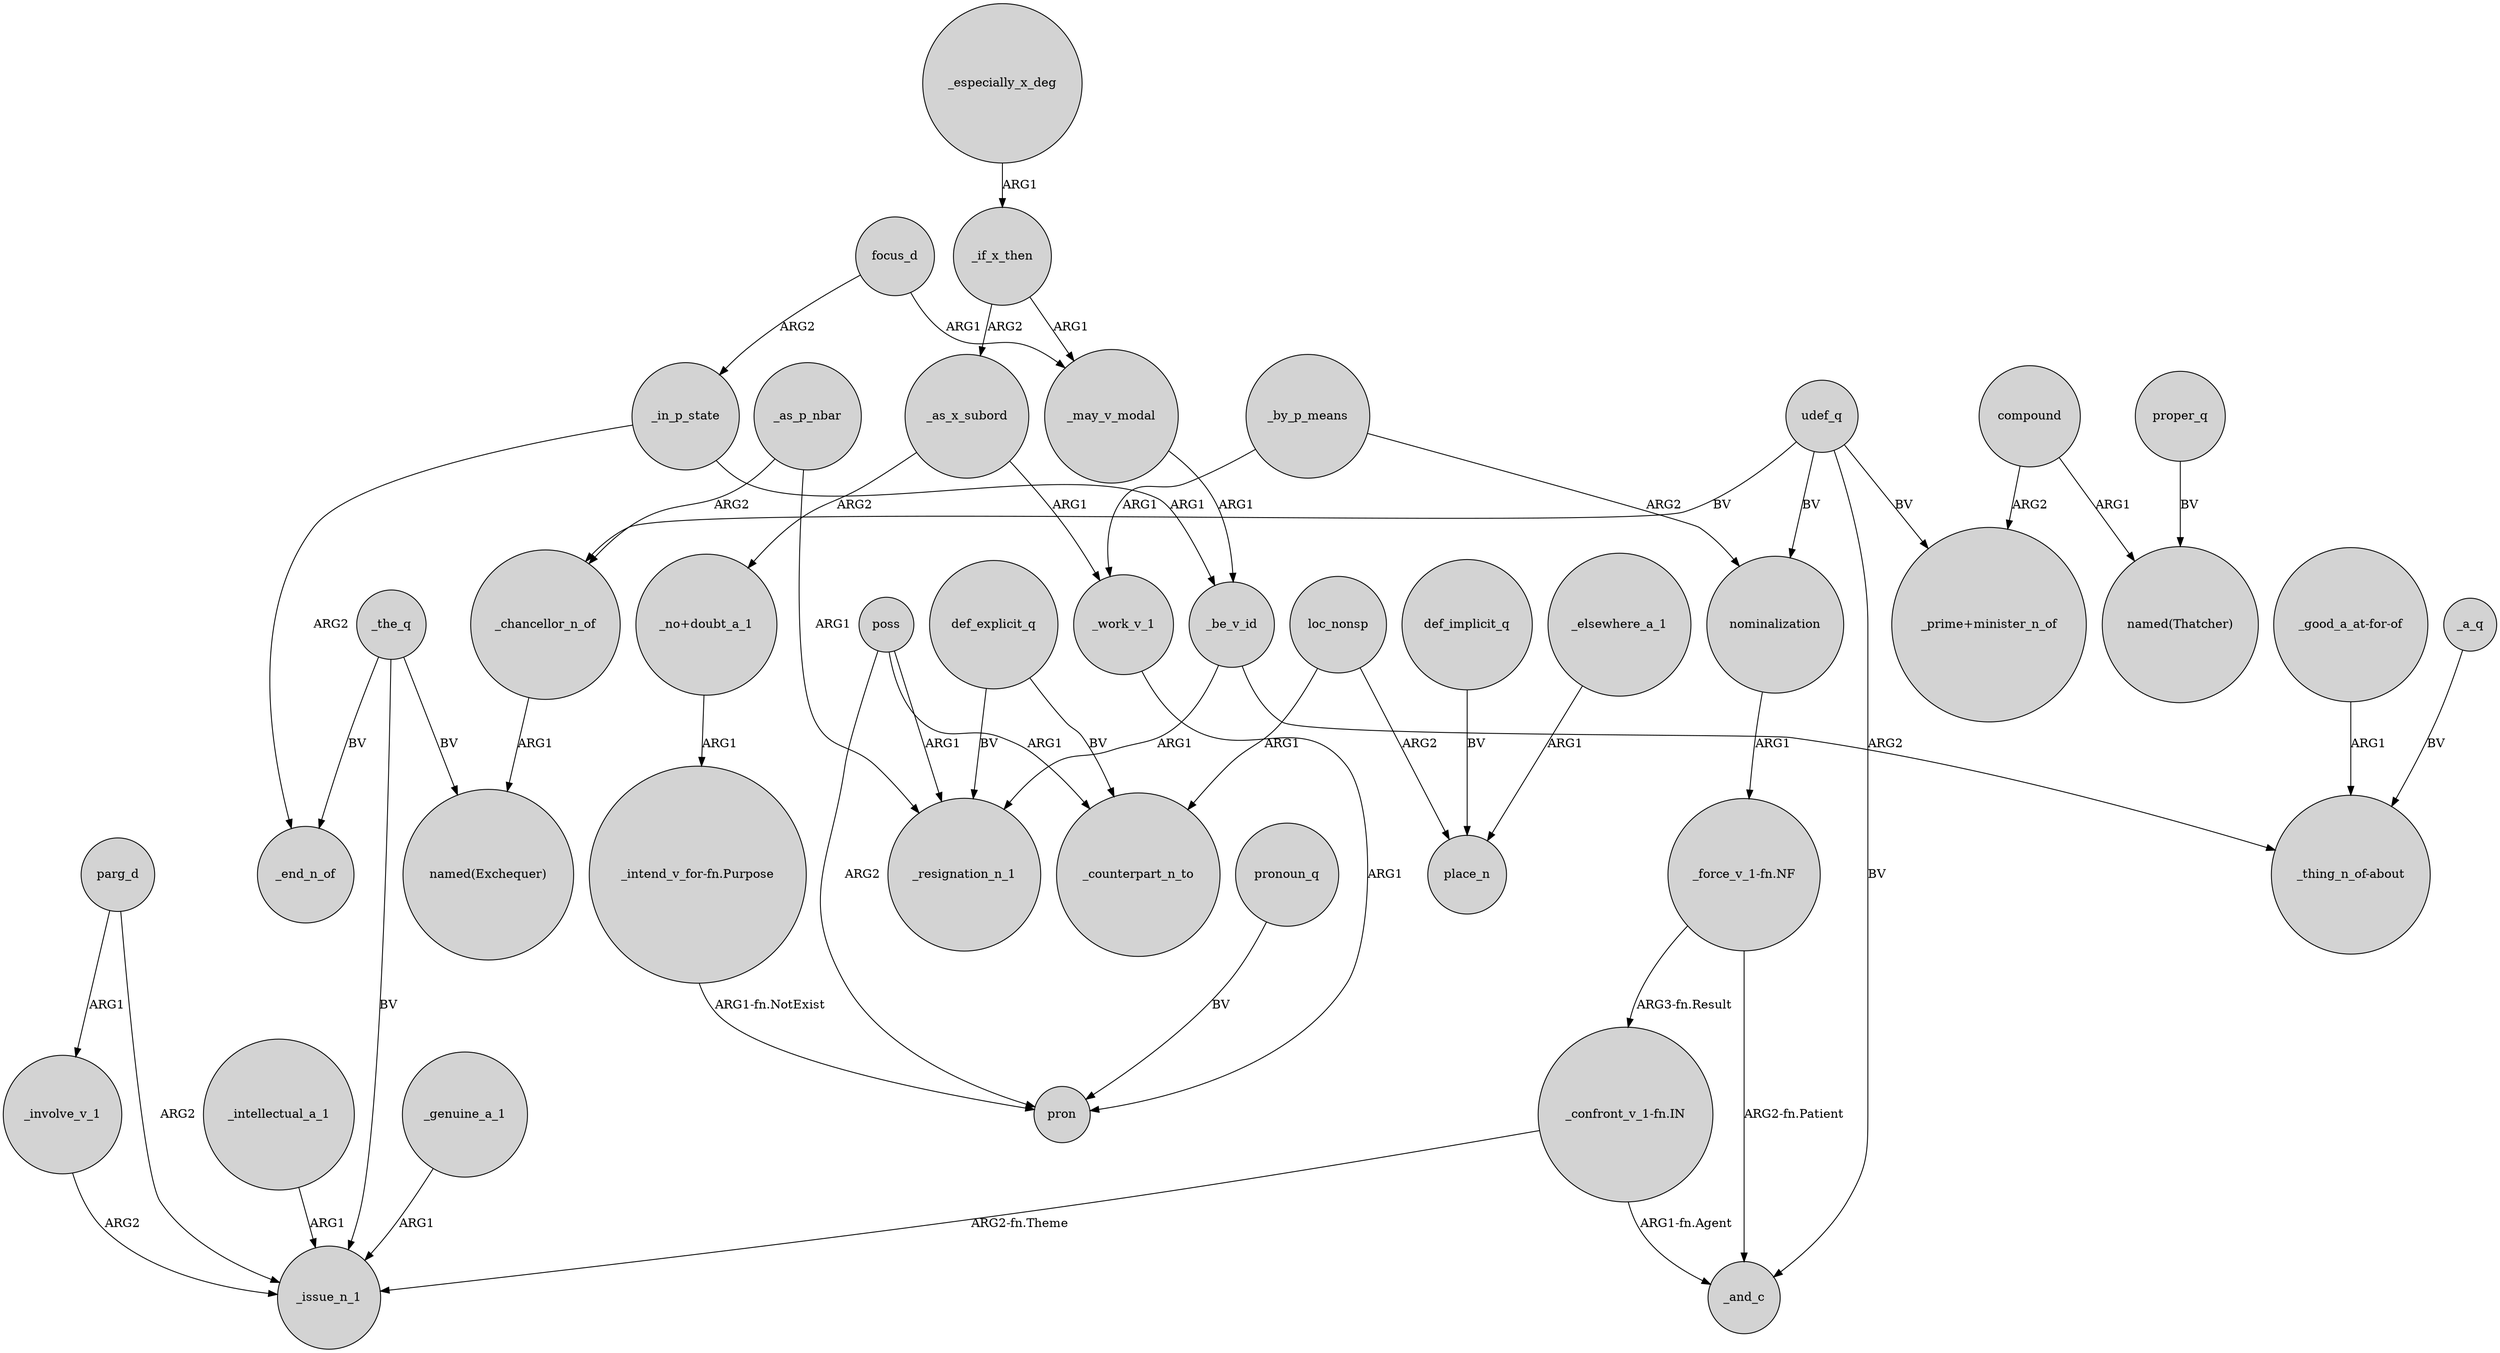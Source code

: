 digraph {
	node [shape=circle style=filled]
	_by_p_means -> nominalization [label=ARG2]
	poss -> pron [label=ARG2]
	"_confront_v_1-fn.IN" -> _issue_n_1 [label="ARG2-fn.Theme"]
	def_explicit_q -> _resignation_n_1 [label=BV]
	compound -> "_prime+minister_n_of" [label=ARG2]
	_the_q -> _end_n_of [label=BV]
	_especially_x_deg -> _if_x_then [label=ARG1]
	"_good_a_at-for-of" -> "_thing_n_of-about" [label=ARG1]
	focus_d -> _in_p_state [label=ARG2]
	loc_nonsp -> _counterpart_n_to [label=ARG1]
	_be_v_id -> _resignation_n_1 [label=ARG1]
	_in_p_state -> _be_v_id [label=ARG1]
	_if_x_then -> _may_v_modal [label=ARG1]
	def_implicit_q -> place_n [label=BV]
	focus_d -> _may_v_modal [label=ARG1]
	_the_q -> _issue_n_1 [label=BV]
	_be_v_id -> "_thing_n_of-about" [label=ARG2]
	_in_p_state -> _end_n_of [label=ARG2]
	_as_p_nbar -> _resignation_n_1 [label=ARG1]
	"_intend_v_for-fn.Purpose" -> pron [label="ARG1-fn.NotExist"]
	compound -> "named(Thatcher)" [label=ARG1]
	_chancellor_n_of -> "named(Exchequer)" [label=ARG1]
	pronoun_q -> pron [label=BV]
	_if_x_then -> _as_x_subord [label=ARG2]
	_a_q -> "_thing_n_of-about" [label=BV]
	udef_q -> "_prime+minister_n_of" [label=BV]
	parg_d -> _involve_v_1 [label=ARG1]
	_by_p_means -> _work_v_1 [label=ARG1]
	_involve_v_1 -> _issue_n_1 [label=ARG2]
	_elsewhere_a_1 -> place_n [label=ARG1]
	_work_v_1 -> pron [label=ARG1]
	udef_q -> _chancellor_n_of [label=BV]
	"_no+doubt_a_1" -> "_intend_v_for-fn.Purpose" [label=ARG1]
	"_force_v_1-fn.NF" -> _and_c [label="ARG2-fn.Patient"]
	udef_q -> nominalization [label=BV]
	nominalization -> "_force_v_1-fn.NF" [label=ARG1]
	_intellectual_a_1 -> _issue_n_1 [label=ARG1]
	_as_x_subord -> "_no+doubt_a_1" [label=ARG2]
	"_force_v_1-fn.NF" -> "_confront_v_1-fn.IN" [label="ARG3-fn.Result"]
	_genuine_a_1 -> _issue_n_1 [label=ARG1]
	def_explicit_q -> _counterpart_n_to [label=BV]
	loc_nonsp -> place_n [label=ARG2]
	parg_d -> _issue_n_1 [label=ARG2]
	_as_x_subord -> _work_v_1 [label=ARG1]
	"_confront_v_1-fn.IN" -> _and_c [label="ARG1-fn.Agent"]
	udef_q -> _and_c [label=BV]
	poss -> _resignation_n_1 [label=ARG1]
	_may_v_modal -> _be_v_id [label=ARG1]
	proper_q -> "named(Thatcher)" [label=BV]
	_as_p_nbar -> _chancellor_n_of [label=ARG2]
	poss -> _counterpart_n_to [label=ARG1]
	_the_q -> "named(Exchequer)" [label=BV]
}
